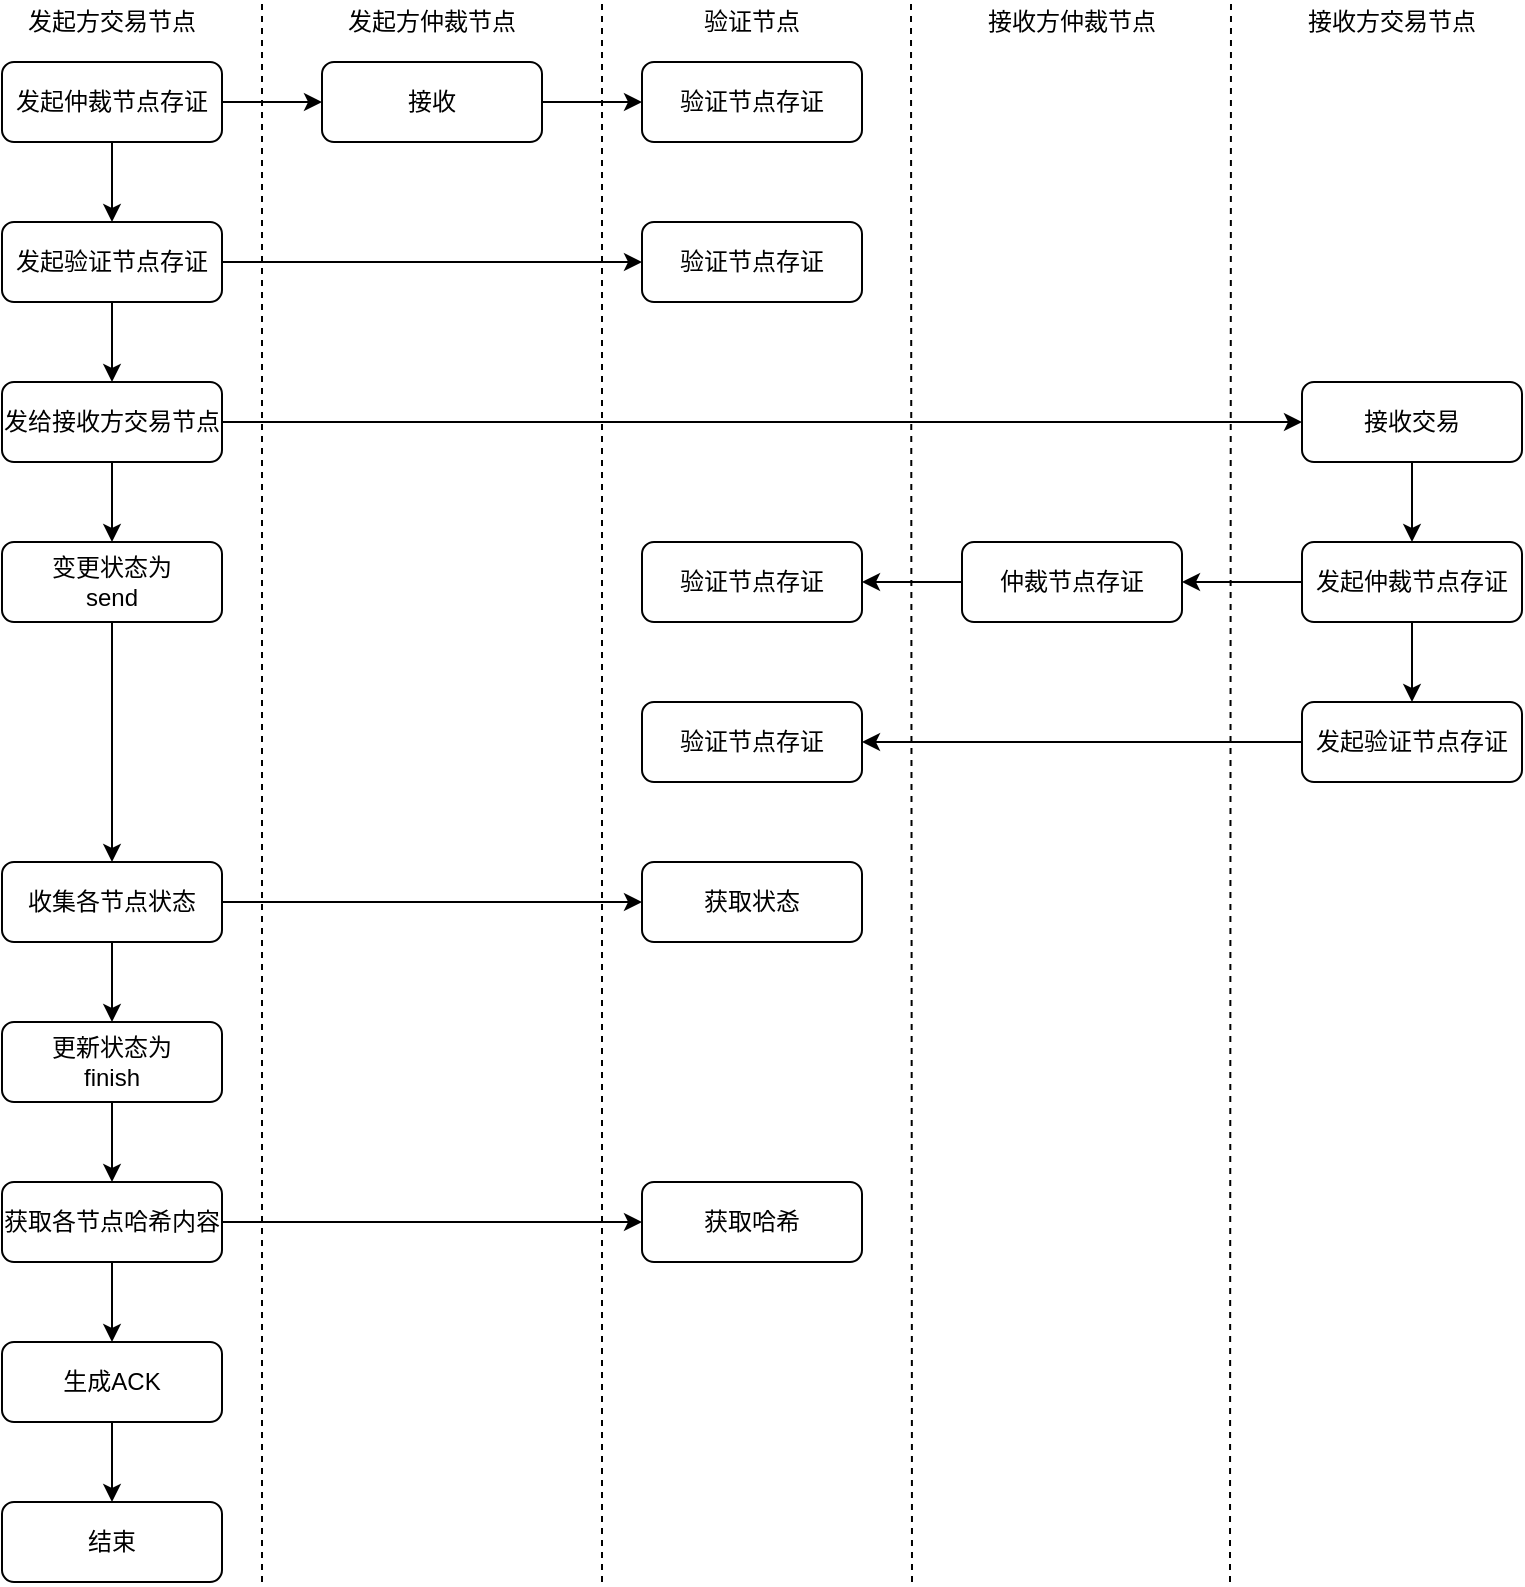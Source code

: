 <mxfile version="14.9.5" type="github">
  <diagram id="1faZD8WGENGasxZAvqAO" name="第 1 页">
    <mxGraphModel dx="1422" dy="794" grid="1" gridSize="10" guides="1" tooltips="1" connect="1" arrows="1" fold="1" page="1" pageScale="1" pageWidth="827" pageHeight="1169" math="0" shadow="0">
      <root>
        <mxCell id="0" />
        <mxCell id="1" parent="0" />
        <mxCell id="pw73F6XlvNSdIctJPHta-2" value="发起方交易节点" style="text;html=1;strokeColor=none;fillColor=none;align=center;verticalAlign=middle;whiteSpace=wrap;rounded=0;" vertex="1" parent="1">
          <mxGeometry x="40" y="50" width="110" height="20" as="geometry" />
        </mxCell>
        <mxCell id="pw73F6XlvNSdIctJPHta-3" value="发起方仲裁节点" style="text;html=1;strokeColor=none;fillColor=none;align=center;verticalAlign=middle;whiteSpace=wrap;rounded=0;" vertex="1" parent="1">
          <mxGeometry x="200" y="50" width="110" height="20" as="geometry" />
        </mxCell>
        <mxCell id="pw73F6XlvNSdIctJPHta-4" value="验证节点" style="text;html=1;strokeColor=none;fillColor=none;align=center;verticalAlign=middle;whiteSpace=wrap;rounded=0;" vertex="1" parent="1">
          <mxGeometry x="360" y="50" width="110" height="20" as="geometry" />
        </mxCell>
        <mxCell id="pw73F6XlvNSdIctJPHta-5" value="接收方仲裁节点" style="text;html=1;strokeColor=none;fillColor=none;align=center;verticalAlign=middle;whiteSpace=wrap;rounded=0;" vertex="1" parent="1">
          <mxGeometry x="520" y="50" width="110" height="20" as="geometry" />
        </mxCell>
        <mxCell id="pw73F6XlvNSdIctJPHta-6" value="接收方交易节点" style="text;html=1;strokeColor=none;fillColor=none;align=center;verticalAlign=middle;whiteSpace=wrap;rounded=0;" vertex="1" parent="1">
          <mxGeometry x="680" y="50" width="110" height="20" as="geometry" />
        </mxCell>
        <mxCell id="pw73F6XlvNSdIctJPHta-7" value="" style="endArrow=none;dashed=1;html=1;" edge="1" parent="1">
          <mxGeometry width="50" height="50" relative="1" as="geometry">
            <mxPoint x="170" y="840" as="sourcePoint" />
            <mxPoint x="170" y="50" as="targetPoint" />
          </mxGeometry>
        </mxCell>
        <mxCell id="pw73F6XlvNSdIctJPHta-8" value="" style="endArrow=none;dashed=1;html=1;" edge="1" parent="1">
          <mxGeometry width="50" height="50" relative="1" as="geometry">
            <mxPoint x="340" y="840" as="sourcePoint" />
            <mxPoint x="340" y="50" as="targetPoint" />
          </mxGeometry>
        </mxCell>
        <mxCell id="pw73F6XlvNSdIctJPHta-9" value="" style="endArrow=none;dashed=1;html=1;" edge="1" parent="1">
          <mxGeometry width="50" height="50" relative="1" as="geometry">
            <mxPoint x="495" y="840" as="sourcePoint" />
            <mxPoint x="494.5" y="50" as="targetPoint" />
          </mxGeometry>
        </mxCell>
        <mxCell id="pw73F6XlvNSdIctJPHta-10" value="" style="endArrow=none;dashed=1;html=1;" edge="1" parent="1">
          <mxGeometry width="50" height="50" relative="1" as="geometry">
            <mxPoint x="654" y="840" as="sourcePoint" />
            <mxPoint x="654.5" y="50" as="targetPoint" />
          </mxGeometry>
        </mxCell>
        <mxCell id="pw73F6XlvNSdIctJPHta-13" style="edgeStyle=orthogonalEdgeStyle;rounded=0;orthogonalLoop=1;jettySize=auto;html=1;exitX=1;exitY=0.5;exitDx=0;exitDy=0;" edge="1" parent="1" source="pw73F6XlvNSdIctJPHta-11" target="pw73F6XlvNSdIctJPHta-12">
          <mxGeometry relative="1" as="geometry" />
        </mxCell>
        <mxCell id="pw73F6XlvNSdIctJPHta-16" style="edgeStyle=orthogonalEdgeStyle;rounded=0;orthogonalLoop=1;jettySize=auto;html=1;exitX=0.5;exitY=1;exitDx=0;exitDy=0;" edge="1" parent="1" source="pw73F6XlvNSdIctJPHta-11" target="pw73F6XlvNSdIctJPHta-15">
          <mxGeometry relative="1" as="geometry" />
        </mxCell>
        <mxCell id="pw73F6XlvNSdIctJPHta-11" value="发起仲裁节点存证" style="rounded=1;whiteSpace=wrap;html=1;" vertex="1" parent="1">
          <mxGeometry x="40" y="80" width="110" height="40" as="geometry" />
        </mxCell>
        <mxCell id="pw73F6XlvNSdIctJPHta-47" style="edgeStyle=orthogonalEdgeStyle;rounded=0;orthogonalLoop=1;jettySize=auto;html=1;exitX=1;exitY=0.5;exitDx=0;exitDy=0;" edge="1" parent="1" source="pw73F6XlvNSdIctJPHta-12" target="pw73F6XlvNSdIctJPHta-46">
          <mxGeometry relative="1" as="geometry" />
        </mxCell>
        <mxCell id="pw73F6XlvNSdIctJPHta-12" value="接收" style="rounded=1;whiteSpace=wrap;html=1;" vertex="1" parent="1">
          <mxGeometry x="200" y="80" width="110" height="40" as="geometry" />
        </mxCell>
        <mxCell id="pw73F6XlvNSdIctJPHta-18" style="edgeStyle=orthogonalEdgeStyle;rounded=0;orthogonalLoop=1;jettySize=auto;html=1;exitX=1;exitY=0.5;exitDx=0;exitDy=0;" edge="1" parent="1" source="pw73F6XlvNSdIctJPHta-15" target="pw73F6XlvNSdIctJPHta-17">
          <mxGeometry relative="1" as="geometry" />
        </mxCell>
        <mxCell id="pw73F6XlvNSdIctJPHta-21" style="edgeStyle=orthogonalEdgeStyle;rounded=0;orthogonalLoop=1;jettySize=auto;html=1;exitX=0.5;exitY=1;exitDx=0;exitDy=0;" edge="1" parent="1" source="pw73F6XlvNSdIctJPHta-15" target="pw73F6XlvNSdIctJPHta-20">
          <mxGeometry relative="1" as="geometry" />
        </mxCell>
        <mxCell id="pw73F6XlvNSdIctJPHta-15" value="发起验证节点存证" style="rounded=1;whiteSpace=wrap;html=1;" vertex="1" parent="1">
          <mxGeometry x="40" y="160" width="110" height="40" as="geometry" />
        </mxCell>
        <mxCell id="pw73F6XlvNSdIctJPHta-17" value="验证节点存证" style="rounded=1;whiteSpace=wrap;html=1;" vertex="1" parent="1">
          <mxGeometry x="360" y="160" width="110" height="40" as="geometry" />
        </mxCell>
        <mxCell id="pw73F6XlvNSdIctJPHta-23" style="edgeStyle=orthogonalEdgeStyle;rounded=0;orthogonalLoop=1;jettySize=auto;html=1;exitX=1;exitY=0.5;exitDx=0;exitDy=0;" edge="1" parent="1" source="pw73F6XlvNSdIctJPHta-20" target="pw73F6XlvNSdIctJPHta-22">
          <mxGeometry relative="1" as="geometry" />
        </mxCell>
        <mxCell id="pw73F6XlvNSdIctJPHta-37" style="edgeStyle=orthogonalEdgeStyle;rounded=0;orthogonalLoop=1;jettySize=auto;html=1;exitX=0.5;exitY=1;exitDx=0;exitDy=0;entryX=0.5;entryY=0;entryDx=0;entryDy=0;" edge="1" parent="1" source="pw73F6XlvNSdIctJPHta-20" target="pw73F6XlvNSdIctJPHta-50">
          <mxGeometry relative="1" as="geometry" />
        </mxCell>
        <mxCell id="pw73F6XlvNSdIctJPHta-20" value="发给接收方交易节点" style="rounded=1;whiteSpace=wrap;html=1;" vertex="1" parent="1">
          <mxGeometry x="40" y="240" width="110" height="40" as="geometry" />
        </mxCell>
        <mxCell id="pw73F6XlvNSdIctJPHta-25" style="edgeStyle=orthogonalEdgeStyle;rounded=0;orthogonalLoop=1;jettySize=auto;html=1;exitX=0.5;exitY=1;exitDx=0;exitDy=0;" edge="1" parent="1" source="pw73F6XlvNSdIctJPHta-22" target="pw73F6XlvNSdIctJPHta-24">
          <mxGeometry relative="1" as="geometry" />
        </mxCell>
        <mxCell id="pw73F6XlvNSdIctJPHta-22" value="接收交易" style="rounded=1;whiteSpace=wrap;html=1;" vertex="1" parent="1">
          <mxGeometry x="690" y="240" width="110" height="40" as="geometry" />
        </mxCell>
        <mxCell id="pw73F6XlvNSdIctJPHta-27" style="edgeStyle=orthogonalEdgeStyle;rounded=0;orthogonalLoop=1;jettySize=auto;html=1;exitX=0;exitY=0.5;exitDx=0;exitDy=0;" edge="1" parent="1" source="pw73F6XlvNSdIctJPHta-24" target="pw73F6XlvNSdIctJPHta-26">
          <mxGeometry relative="1" as="geometry" />
        </mxCell>
        <mxCell id="pw73F6XlvNSdIctJPHta-30" style="edgeStyle=orthogonalEdgeStyle;rounded=0;orthogonalLoop=1;jettySize=auto;html=1;exitX=0.5;exitY=1;exitDx=0;exitDy=0;" edge="1" parent="1" source="pw73F6XlvNSdIctJPHta-24" target="pw73F6XlvNSdIctJPHta-29">
          <mxGeometry relative="1" as="geometry" />
        </mxCell>
        <mxCell id="pw73F6XlvNSdIctJPHta-24" value="发起仲裁节点存证" style="rounded=1;whiteSpace=wrap;html=1;" vertex="1" parent="1">
          <mxGeometry x="690" y="320" width="110" height="40" as="geometry" />
        </mxCell>
        <mxCell id="pw73F6XlvNSdIctJPHta-49" style="edgeStyle=orthogonalEdgeStyle;rounded=0;orthogonalLoop=1;jettySize=auto;html=1;exitX=0;exitY=0.5;exitDx=0;exitDy=0;" edge="1" parent="1" source="pw73F6XlvNSdIctJPHta-26" target="pw73F6XlvNSdIctJPHta-48">
          <mxGeometry relative="1" as="geometry" />
        </mxCell>
        <mxCell id="pw73F6XlvNSdIctJPHta-26" value="仲裁节点存证" style="rounded=1;whiteSpace=wrap;html=1;" vertex="1" parent="1">
          <mxGeometry x="520" y="320" width="110" height="40" as="geometry" />
        </mxCell>
        <mxCell id="pw73F6XlvNSdIctJPHta-32" style="edgeStyle=orthogonalEdgeStyle;rounded=0;orthogonalLoop=1;jettySize=auto;html=1;exitX=0;exitY=0.5;exitDx=0;exitDy=0;" edge="1" parent="1" source="pw73F6XlvNSdIctJPHta-29" target="pw73F6XlvNSdIctJPHta-31">
          <mxGeometry relative="1" as="geometry" />
        </mxCell>
        <mxCell id="pw73F6XlvNSdIctJPHta-29" value="发起验证节点存证" style="rounded=1;whiteSpace=wrap;html=1;" vertex="1" parent="1">
          <mxGeometry x="690" y="400" width="110" height="40" as="geometry" />
        </mxCell>
        <mxCell id="pw73F6XlvNSdIctJPHta-31" value="验证节点存证" style="rounded=1;whiteSpace=wrap;html=1;" vertex="1" parent="1">
          <mxGeometry x="360" y="400" width="110" height="40" as="geometry" />
        </mxCell>
        <mxCell id="pw73F6XlvNSdIctJPHta-39" style="edgeStyle=orthogonalEdgeStyle;rounded=0;orthogonalLoop=1;jettySize=auto;html=1;exitX=0.5;exitY=1;exitDx=0;exitDy=0;" edge="1" parent="1" source="pw73F6XlvNSdIctJPHta-36" target="pw73F6XlvNSdIctJPHta-38">
          <mxGeometry relative="1" as="geometry" />
        </mxCell>
        <mxCell id="pw73F6XlvNSdIctJPHta-53" style="edgeStyle=orthogonalEdgeStyle;rounded=0;orthogonalLoop=1;jettySize=auto;html=1;exitX=1;exitY=0.5;exitDx=0;exitDy=0;" edge="1" parent="1" source="pw73F6XlvNSdIctJPHta-36" target="pw73F6XlvNSdIctJPHta-52">
          <mxGeometry relative="1" as="geometry" />
        </mxCell>
        <mxCell id="pw73F6XlvNSdIctJPHta-36" value="收集各节点状态" style="rounded=1;whiteSpace=wrap;html=1;" vertex="1" parent="1">
          <mxGeometry x="40" y="480" width="110" height="40" as="geometry" />
        </mxCell>
        <mxCell id="pw73F6XlvNSdIctJPHta-41" style="edgeStyle=orthogonalEdgeStyle;rounded=0;orthogonalLoop=1;jettySize=auto;html=1;exitX=0.5;exitY=1;exitDx=0;exitDy=0;" edge="1" parent="1" source="pw73F6XlvNSdIctJPHta-38" target="pw73F6XlvNSdIctJPHta-40">
          <mxGeometry relative="1" as="geometry" />
        </mxCell>
        <mxCell id="pw73F6XlvNSdIctJPHta-38" value="更新状态为&lt;br&gt;finish" style="rounded=1;whiteSpace=wrap;html=1;" vertex="1" parent="1">
          <mxGeometry x="40" y="560" width="110" height="40" as="geometry" />
        </mxCell>
        <mxCell id="pw73F6XlvNSdIctJPHta-43" style="edgeStyle=orthogonalEdgeStyle;rounded=0;orthogonalLoop=1;jettySize=auto;html=1;exitX=0.5;exitY=1;exitDx=0;exitDy=0;" edge="1" parent="1" source="pw73F6XlvNSdIctJPHta-40" target="pw73F6XlvNSdIctJPHta-42">
          <mxGeometry relative="1" as="geometry" />
        </mxCell>
        <mxCell id="pw73F6XlvNSdIctJPHta-55" style="edgeStyle=orthogonalEdgeStyle;rounded=0;orthogonalLoop=1;jettySize=auto;html=1;exitX=1;exitY=0.5;exitDx=0;exitDy=0;" edge="1" parent="1" source="pw73F6XlvNSdIctJPHta-40" target="pw73F6XlvNSdIctJPHta-54">
          <mxGeometry relative="1" as="geometry" />
        </mxCell>
        <mxCell id="pw73F6XlvNSdIctJPHta-40" value="获取各节点哈希内容" style="rounded=1;whiteSpace=wrap;html=1;" vertex="1" parent="1">
          <mxGeometry x="40" y="640" width="110" height="40" as="geometry" />
        </mxCell>
        <mxCell id="pw73F6XlvNSdIctJPHta-45" style="edgeStyle=orthogonalEdgeStyle;rounded=0;orthogonalLoop=1;jettySize=auto;html=1;exitX=0.5;exitY=1;exitDx=0;exitDy=0;" edge="1" parent="1" source="pw73F6XlvNSdIctJPHta-42" target="pw73F6XlvNSdIctJPHta-44">
          <mxGeometry relative="1" as="geometry" />
        </mxCell>
        <mxCell id="pw73F6XlvNSdIctJPHta-42" value="生成ACK" style="rounded=1;whiteSpace=wrap;html=1;" vertex="1" parent="1">
          <mxGeometry x="40" y="720" width="110" height="40" as="geometry" />
        </mxCell>
        <mxCell id="pw73F6XlvNSdIctJPHta-44" value="结束" style="rounded=1;whiteSpace=wrap;html=1;" vertex="1" parent="1">
          <mxGeometry x="40" y="800" width="110" height="40" as="geometry" />
        </mxCell>
        <mxCell id="pw73F6XlvNSdIctJPHta-46" value="验证节点存证" style="rounded=1;whiteSpace=wrap;html=1;" vertex="1" parent="1">
          <mxGeometry x="360" y="80" width="110" height="40" as="geometry" />
        </mxCell>
        <mxCell id="pw73F6XlvNSdIctJPHta-48" value="验证节点存证" style="rounded=1;whiteSpace=wrap;html=1;" vertex="1" parent="1">
          <mxGeometry x="360" y="320" width="110" height="40" as="geometry" />
        </mxCell>
        <mxCell id="pw73F6XlvNSdIctJPHta-51" style="edgeStyle=orthogonalEdgeStyle;rounded=0;orthogonalLoop=1;jettySize=auto;html=1;exitX=0.5;exitY=1;exitDx=0;exitDy=0;entryX=0.5;entryY=0;entryDx=0;entryDy=0;" edge="1" parent="1" source="pw73F6XlvNSdIctJPHta-50" target="pw73F6XlvNSdIctJPHta-36">
          <mxGeometry relative="1" as="geometry" />
        </mxCell>
        <mxCell id="pw73F6XlvNSdIctJPHta-50" value="变更状态为&lt;br&gt;send" style="rounded=1;whiteSpace=wrap;html=1;" vertex="1" parent="1">
          <mxGeometry x="40" y="320" width="110" height="40" as="geometry" />
        </mxCell>
        <mxCell id="pw73F6XlvNSdIctJPHta-52" value="获取状态" style="rounded=1;whiteSpace=wrap;html=1;" vertex="1" parent="1">
          <mxGeometry x="360" y="480" width="110" height="40" as="geometry" />
        </mxCell>
        <mxCell id="pw73F6XlvNSdIctJPHta-54" value="获取哈希" style="rounded=1;whiteSpace=wrap;html=1;" vertex="1" parent="1">
          <mxGeometry x="360" y="640" width="110" height="40" as="geometry" />
        </mxCell>
      </root>
    </mxGraphModel>
  </diagram>
</mxfile>
